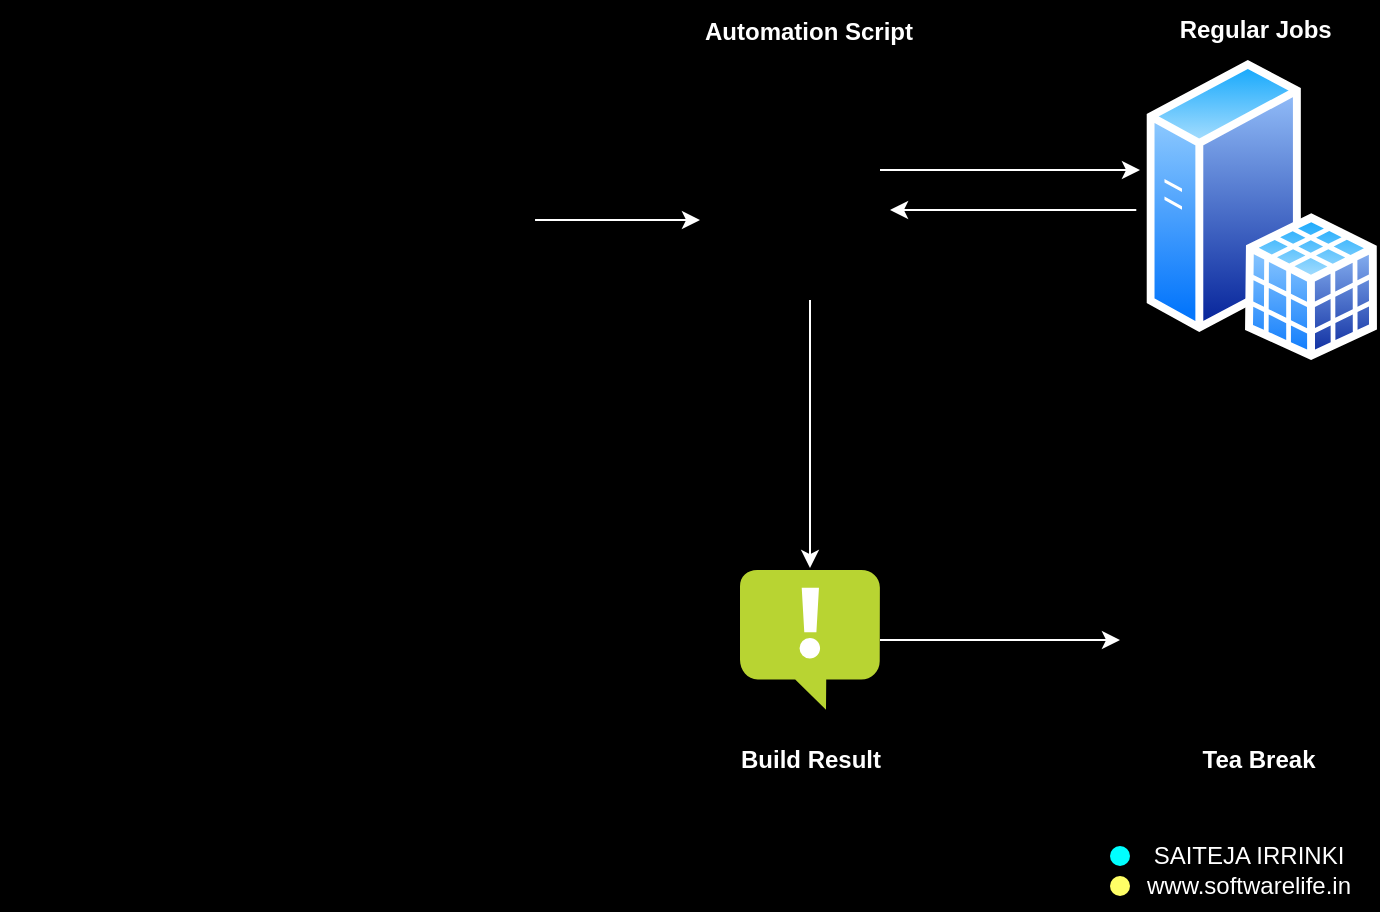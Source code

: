<mxfile version="22.0.8" type="device">
  <diagram name="Page-1" id="wz0ozQ1u9XPyjF26xKLg">
    <mxGraphModel dx="1434" dy="780" grid="1" gridSize="10" guides="1" tooltips="1" connect="1" arrows="1" fold="1" page="1" pageScale="1" pageWidth="850" pageHeight="1100" background="#000000" math="0" shadow="0">
      <root>
        <mxCell id="0" />
        <mxCell id="1" parent="0" />
        <mxCell id="9B2xIIPJuyCRrlbQnCek-2" style="edgeStyle=orthogonalEdgeStyle;rounded=0;orthogonalLoop=1;jettySize=auto;html=1;exitX=0;exitY=0.5;exitDx=0;exitDy=0;strokeColor=#FFFFFF;" edge="1" parent="1">
          <mxGeometry relative="1" as="geometry">
            <mxPoint x="648.14" y="380" as="sourcePoint" />
            <mxPoint x="525" y="380" as="targetPoint" />
          </mxGeometry>
        </mxCell>
        <mxCell id="nTDi393a0BNN7DBwUhHA-1" value="" style="image;aspect=fixed;perimeter=ellipsePerimeter;html=1;align=center;shadow=0;dashed=0;spacingTop=3;image=img/lib/active_directory/sql_server.svg;" parent="1" vertex="1">
          <mxGeometry x="653.14" y="305" width="115.5" height="150" as="geometry" />
        </mxCell>
        <mxCell id="nTDi393a0BNN7DBwUhHA-24" style="edgeStyle=orthogonalEdgeStyle;rounded=0;orthogonalLoop=1;jettySize=auto;html=1;strokeColor=#FFFFFF;" parent="1" source="nTDi393a0BNN7DBwUhHA-5" edge="1">
          <mxGeometry relative="1" as="geometry">
            <mxPoint x="640" y="595" as="targetPoint" />
          </mxGeometry>
        </mxCell>
        <mxCell id="nTDi393a0BNN7DBwUhHA-5" value="" style="image;sketch=0;aspect=fixed;html=1;points=[];align=center;fontSize=12;image=img/lib/mscae/Notification.svg;" parent="1" vertex="1">
          <mxGeometry x="450" y="560" width="70" height="70" as="geometry" />
        </mxCell>
        <mxCell id="nTDi393a0BNN7DBwUhHA-9" value="" style="shape=image;verticalLabelPosition=bottom;labelBackgroundColor=default;verticalAlign=top;aspect=fixed;imageAspect=0;image=https://o.remove.bg/downloads/18e5f806-796a-4ded-b394-b5b27a4fb520/Capture-removebg-preview.png;" parent="1" vertex="1">
          <mxGeometry x="650" y="508.11" width="103.12" height="132.89" as="geometry" />
        </mxCell>
        <mxCell id="nTDi393a0BNN7DBwUhHA-14" style="edgeStyle=orthogonalEdgeStyle;rounded=0;orthogonalLoop=1;jettySize=auto;html=1;fontStyle=1;strokeColor=#FFFFFF;" parent="1" source="nTDi393a0BNN7DBwUhHA-10" edge="1">
          <mxGeometry relative="1" as="geometry">
            <mxPoint x="430" y="385" as="targetPoint" />
          </mxGeometry>
        </mxCell>
        <mxCell id="nTDi393a0BNN7DBwUhHA-10" value="" style="shape=image;verticalLabelPosition=bottom;labelBackgroundColor=default;verticalAlign=top;aspect=fixed;imageAspect=0;image=https://tutoriels.lws.fr/wp-content/uploads/2022/05/crontab-300x157.png;" parent="1" vertex="1">
          <mxGeometry x="80" y="315" width="267.52" height="140" as="geometry" />
        </mxCell>
        <mxCell id="nTDi393a0BNN7DBwUhHA-11" value="" style="shape=image;verticalLabelPosition=bottom;labelBackgroundColor=default;verticalAlign=top;aspect=fixed;imageAspect=0;image=https://cdn2.iconfinder.com/data/icons/file-type-50/512/Bash_shell_script-512.png;" parent="1" vertex="1">
          <mxGeometry x="440" y="335" width="90" height="90" as="geometry" />
        </mxCell>
        <mxCell id="nTDi393a0BNN7DBwUhHA-27" style="edgeStyle=orthogonalEdgeStyle;rounded=0;orthogonalLoop=1;jettySize=auto;html=1;exitX=0.5;exitY=1;exitDx=0;exitDy=0;entryX=0.5;entryY=-0.014;entryDx=0;entryDy=0;entryPerimeter=0;strokeColor=#FFFFFF;" parent="1" source="nTDi393a0BNN7DBwUhHA-11" target="nTDi393a0BNN7DBwUhHA-5" edge="1">
          <mxGeometry relative="1" as="geometry" />
        </mxCell>
        <mxCell id="nTDi393a0BNN7DBwUhHA-28" value="&lt;b&gt;&lt;font color=&quot;#ffffff&quot;&gt;Regular Jobs&amp;nbsp;&lt;/font&gt;&lt;/b&gt;" style="text;html=1;align=center;verticalAlign=middle;resizable=0;points=[];autosize=1;strokeColor=none;fillColor=none;" parent="1" vertex="1">
          <mxGeometry x="659.32" y="275" width="100" height="30" as="geometry" />
        </mxCell>
        <mxCell id="nTDi393a0BNN7DBwUhHA-29" value="&lt;b&gt;&lt;font color=&quot;#ffffff&quot;&gt;Automation Script&lt;/font&gt;&lt;/b&gt;" style="text;html=1;align=center;verticalAlign=middle;resizable=0;points=[];autosize=1;strokeColor=none;fillColor=none;" parent="1" vertex="1">
          <mxGeometry x="419" y="276" width="130" height="30" as="geometry" />
        </mxCell>
        <mxCell id="nTDi393a0BNN7DBwUhHA-30" value="&lt;b&gt;&lt;font color=&quot;#ffffff&quot;&gt;Build Result&lt;/font&gt;&lt;/b&gt;" style="text;html=1;align=center;verticalAlign=middle;resizable=0;points=[];autosize=1;strokeColor=none;fillColor=none;" parent="1" vertex="1">
          <mxGeometry x="440" y="640" width="90" height="30" as="geometry" />
        </mxCell>
        <mxCell id="nTDi393a0BNN7DBwUhHA-31" value="&lt;b&gt;&lt;font color=&quot;#ffffff&quot;&gt;Tea Break&lt;/font&gt;&lt;/b&gt;" style="text;html=1;align=center;verticalAlign=middle;resizable=0;points=[];autosize=1;strokeColor=none;fillColor=none;" parent="1" vertex="1">
          <mxGeometry x="669.32" y="640" width="80" height="30" as="geometry" />
        </mxCell>
        <mxCell id="nTDi393a0BNN7DBwUhHA-33" value="&lt;font color=&quot;#ffffff&quot;&gt;SAITEJA IRRINKI&lt;br&gt;www.softwarelife.in&lt;/font&gt;" style="text;html=1;align=center;verticalAlign=middle;resizable=0;points=[];autosize=1;strokeColor=none;fillColor=none;" parent="1" vertex="1">
          <mxGeometry x="638.64" y="690" width="130" height="40" as="geometry" />
        </mxCell>
        <mxCell id="9B2xIIPJuyCRrlbQnCek-4" style="edgeStyle=orthogonalEdgeStyle;rounded=0;orthogonalLoop=1;jettySize=auto;html=1;fontStyle=1;strokeColor=#FFFFFF;" edge="1" parent="1">
          <mxGeometry relative="1" as="geometry">
            <mxPoint x="650" y="360" as="targetPoint" />
            <mxPoint x="520" y="360" as="sourcePoint" />
          </mxGeometry>
        </mxCell>
        <mxCell id="9B2xIIPJuyCRrlbQnCek-5" value="" style="shape=ellipse;fillColor=#00FFFF;strokeColor=none;html=1;sketch=0;" vertex="1" parent="1">
          <mxGeometry x="635" y="698" width="10" height="10" as="geometry" />
        </mxCell>
        <mxCell id="9B2xIIPJuyCRrlbQnCek-6" value="" style="shape=ellipse;fillColor=#FFFF66;strokeColor=none;html=1;sketch=0;" vertex="1" parent="1">
          <mxGeometry x="635" y="713" width="10" height="10" as="geometry" />
        </mxCell>
      </root>
    </mxGraphModel>
  </diagram>
</mxfile>

